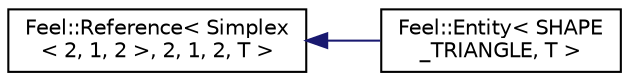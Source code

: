 digraph "Graphical Class Hierarchy"
{
 // LATEX_PDF_SIZE
  edge [fontname="Helvetica",fontsize="10",labelfontname="Helvetica",labelfontsize="10"];
  node [fontname="Helvetica",fontsize="10",shape=record];
  rankdir="LR";
  Node0 [label="Feel::Reference\< Simplex\l\< 2, 1, 2 \>, 2, 1, 2, T \>",height=0.2,width=0.4,color="black", fillcolor="white", style="filled",URL="$classFeel_1_1Reference.html",tooltip=" "];
  Node0 -> Node1 [dir="back",color="midnightblue",fontsize="10",style="solid",fontname="Helvetica"];
  Node1 [label="Feel::Entity\< SHAPE\l_TRIANGLE, T \>",height=0.2,width=0.4,color="black", fillcolor="white", style="filled",URL="$classFeel_1_1Entity_3_01SHAPE__TRIANGLE_00_01T_01_4.html",tooltip=" "];
}
